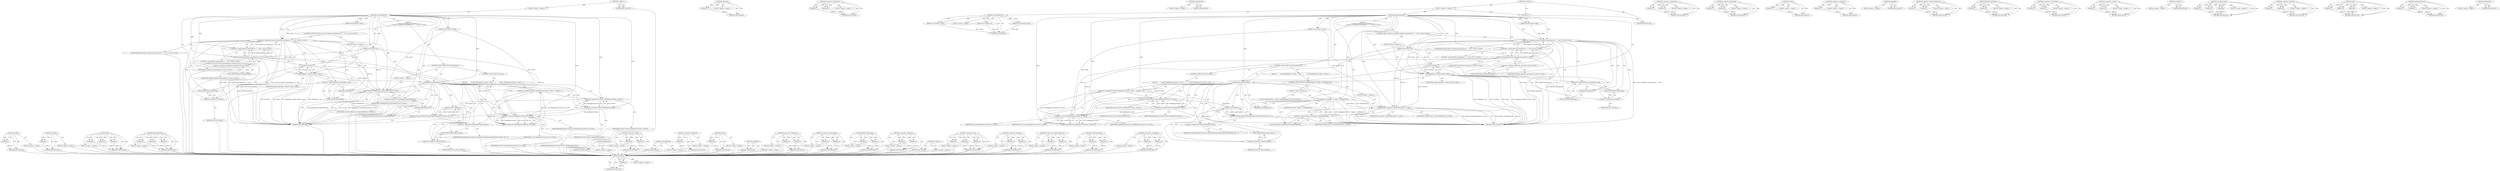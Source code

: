 digraph "blobRegistry" {
vulnerable_169 [label=<(METHOD,leakPtr)>];
vulnerable_170 [label=<(PARAM,p1)>];
vulnerable_171 [label=<(BLOCK,&lt;empty&gt;,&lt;empty&gt;)>];
vulnerable_172 [label=<(METHOD_RETURN,ANY)>];
vulnerable_150 [label=<(METHOD,adoptPtr)>];
vulnerable_151 [label=<(PARAM,p1)>];
vulnerable_152 [label=<(BLOCK,&lt;empty&gt;,&lt;empty&gt;)>];
vulnerable_153 [label=<(METHOD_RETURN,ANY)>];
vulnerable_105 [label=<(METHOD,add)>];
vulnerable_106 [label=<(PARAM,p1)>];
vulnerable_107 [label=<(PARAM,p2)>];
vulnerable_108 [label=<(PARAM,p3)>];
vulnerable_109 [label=<(BLOCK,&lt;empty&gt;,&lt;empty&gt;)>];
vulnerable_110 [label=<(METHOD_RETURN,ANY)>];
vulnerable_126 [label=<(METHOD,registerBlobURL)>];
vulnerable_127 [label=<(PARAM,p1)>];
vulnerable_128 [label=<(PARAM,p2)>];
vulnerable_129 [label=<(PARAM,p3)>];
vulnerable_130 [label=<(BLOCK,&lt;empty&gt;,&lt;empty&gt;)>];
vulnerable_131 [label=<(METHOD_RETURN,ANY)>];
vulnerable_6 [label=<(METHOD,&lt;global&gt;)<SUB>1</SUB>>];
vulnerable_7 [label=<(BLOCK,&lt;empty&gt;,&lt;empty&gt;)<SUB>1</SUB>>];
vulnerable_8 [label=<(METHOD,registerBlobURL)<SUB>1</SUB>>];
vulnerable_9 [label=<(PARAM,SecurityOrigin* origin)<SUB>1</SUB>>];
vulnerable_10 [label=<(PARAM,const KURL&amp; url)<SUB>1</SUB>>];
vulnerable_11 [label=<(PARAM,const KURL&amp; srcURL)<SUB>1</SUB>>];
vulnerable_12 [label="<(BLOCK,{
     if (origin &amp;&amp; BlobURL::getOrigin(url) ==...,{
     if (origin &amp;&amp; BlobURL::getOrigin(url) ==...)<SUB>2</SUB>>"];
vulnerable_13 [label="<(CONTROL_STRUCTURE,IF,if (origin &amp;&amp; BlobURL::getOrigin(url) == &quot;null&quot;))<SUB>3</SUB>>"];
vulnerable_14 [label="<(&lt;operator&gt;.logicalAnd,origin &amp;&amp; BlobURL::getOrigin(url) == &quot;null&quot;)<SUB>3</SUB>>"];
vulnerable_15 [label="<(IDENTIFIER,origin,origin &amp;&amp; BlobURL::getOrigin(url) == &quot;null&quot;)<SUB>3</SUB>>"];
vulnerable_16 [label="<(&lt;operator&gt;.equals,BlobURL::getOrigin(url) == &quot;null&quot;)<SUB>3</SUB>>"];
vulnerable_17 [label="<(BlobURL.getOrigin,BlobURL::getOrigin(url))<SUB>3</SUB>>"];
vulnerable_18 [label="<(&lt;operator&gt;.fieldAccess,BlobURL::getOrigin)<SUB>3</SUB>>"];
vulnerable_19 [label="<(IDENTIFIER,BlobURL,BlobURL::getOrigin(url))<SUB>3</SUB>>"];
vulnerable_20 [label=<(FIELD_IDENTIFIER,getOrigin,getOrigin)<SUB>3</SUB>>];
vulnerable_21 [label="<(IDENTIFIER,url,BlobURL::getOrigin(url))<SUB>3</SUB>>"];
vulnerable_22 [label="<(LITERAL,&quot;null&quot;,BlobURL::getOrigin(url) == &quot;null&quot;)<SUB>3</SUB>>"];
vulnerable_23 [label=<(BLOCK,&lt;empty&gt;,&lt;empty&gt;)<SUB>4</SUB>>];
vulnerable_24 [label=<(add,originMap()-&gt;add(url.string(), origin))<SUB>4</SUB>>];
vulnerable_25 [label=<(&lt;operator&gt;.indirectFieldAccess,originMap()-&gt;add)<SUB>4</SUB>>];
vulnerable_26 [label=<(originMap,originMap())<SUB>4</SUB>>];
vulnerable_27 [label=<(FIELD_IDENTIFIER,add,add)<SUB>4</SUB>>];
vulnerable_28 [label=<(string,url.string())<SUB>4</SUB>>];
vulnerable_29 [label=<(&lt;operator&gt;.fieldAccess,url.string)<SUB>4</SUB>>];
vulnerable_30 [label=<(IDENTIFIER,url,url.string())<SUB>4</SUB>>];
vulnerable_31 [label=<(FIELD_IDENTIFIER,string,string)<SUB>4</SUB>>];
vulnerable_32 [label=<(IDENTIFIER,origin,originMap()-&gt;add(url.string(), origin))<SUB>4</SUB>>];
vulnerable_33 [label=<(CONTROL_STRUCTURE,IF,if (isMainThread()))<SUB>6</SUB>>];
vulnerable_34 [label=<(isMainThread,isMainThread())<SUB>6</SUB>>];
vulnerable_35 [label=<(BLOCK,&lt;empty&gt;,&lt;empty&gt;)<SUB>7</SUB>>];
vulnerable_36 [label=<(registerBlobURL,blobRegistry().registerBlobURL(url, srcURL))<SUB>7</SUB>>];
vulnerable_37 [label=<(&lt;operator&gt;.fieldAccess,blobRegistry().registerBlobURL)<SUB>7</SUB>>];
vulnerable_38 [label=<(blobRegistry,blobRegistry())<SUB>7</SUB>>];
vulnerable_39 [label=<(FIELD_IDENTIFIER,registerBlobURL,registerBlobURL)<SUB>7</SUB>>];
vulnerable_40 [label=<(IDENTIFIER,url,blobRegistry().registerBlobURL(url, srcURL))<SUB>7</SUB>>];
vulnerable_41 [label=<(IDENTIFIER,srcURL,blobRegistry().registerBlobURL(url, srcURL))<SUB>7</SUB>>];
vulnerable_42 [label=<(CONTROL_STRUCTURE,ELSE,else)<SUB>8</SUB>>];
vulnerable_43 [label=<(BLOCK,{
         OwnPtr&lt;BlobRegistryContext&gt; context ...,{
         OwnPtr&lt;BlobRegistryContext&gt; context ...)<SUB>8</SUB>>];
vulnerable_44 [label=<(&lt;operator&gt;.assignment,OwnPtr&lt;BlobRegistryContext&gt; context = adoptPtr(...)<SUB>9</SUB>>];
vulnerable_45 [label=<(&lt;operator&gt;.greaterThan,OwnPtr&lt;BlobRegistryContext&gt; context)<SUB>9</SUB>>];
vulnerable_46 [label=<(&lt;operator&gt;.lessThan,OwnPtr&lt;BlobRegistryContext)<SUB>9</SUB>>];
vulnerable_47 [label=<(IDENTIFIER,OwnPtr,OwnPtr&lt;BlobRegistryContext)<SUB>9</SUB>>];
vulnerable_48 [label=<(IDENTIFIER,BlobRegistryContext,OwnPtr&lt;BlobRegistryContext)<SUB>9</SUB>>];
vulnerable_49 [label=<(IDENTIFIER,context,OwnPtr&lt;BlobRegistryContext&gt; context)<SUB>9</SUB>>];
vulnerable_50 [label=<(adoptPtr,adoptPtr(new BlobRegistryContext(url, srcURL)))<SUB>9</SUB>>];
vulnerable_51 [label=<(&lt;operator&gt;.new,new BlobRegistryContext(url, srcURL))<SUB>9</SUB>>];
vulnerable_52 [label=<(IDENTIFIER,BlobRegistryContext,new BlobRegistryContext(url, srcURL))<SUB>9</SUB>>];
vulnerable_53 [label=<(IDENTIFIER,url,new BlobRegistryContext(url, srcURL))<SUB>9</SUB>>];
vulnerable_54 [label=<(IDENTIFIER,srcURL,new BlobRegistryContext(url, srcURL))<SUB>9</SUB>>];
vulnerable_55 [label=<(callOnMainThread,callOnMainThread(&amp;registerBlobURLFromTask, cont...)<SUB>10</SUB>>];
vulnerable_56 [label=<(&lt;operator&gt;.addressOf,&amp;registerBlobURLFromTask)<SUB>10</SUB>>];
vulnerable_57 [label=<(IDENTIFIER,registerBlobURLFromTask,callOnMainThread(&amp;registerBlobURLFromTask, cont...)<SUB>10</SUB>>];
vulnerable_58 [label=<(leakPtr,context.leakPtr())<SUB>10</SUB>>];
vulnerable_59 [label=<(&lt;operator&gt;.fieldAccess,context.leakPtr)<SUB>10</SUB>>];
vulnerable_60 [label=<(IDENTIFIER,context,context.leakPtr())<SUB>10</SUB>>];
vulnerable_61 [label=<(FIELD_IDENTIFIER,leakPtr,leakPtr)<SUB>10</SUB>>];
vulnerable_62 [label=<(METHOD_RETURN,void)<SUB>1</SUB>>];
vulnerable_64 [label=<(METHOD_RETURN,ANY)<SUB>1</SUB>>];
vulnerable_132 [label=<(METHOD,blobRegistry)>];
vulnerable_133 [label=<(BLOCK,&lt;empty&gt;,&lt;empty&gt;)>];
vulnerable_134 [label=<(METHOD_RETURN,ANY)>];
vulnerable_90 [label=<(METHOD,&lt;operator&gt;.equals)>];
vulnerable_91 [label=<(PARAM,p1)>];
vulnerable_92 [label=<(PARAM,p2)>];
vulnerable_93 [label=<(BLOCK,&lt;empty&gt;,&lt;empty&gt;)>];
vulnerable_94 [label=<(METHOD_RETURN,ANY)>];
vulnerable_123 [label=<(METHOD,isMainThread)>];
vulnerable_124 [label=<(BLOCK,&lt;empty&gt;,&lt;empty&gt;)>];
vulnerable_125 [label=<(METHOD_RETURN,ANY)>];
vulnerable_165 [label=<(METHOD,&lt;operator&gt;.addressOf)>];
vulnerable_166 [label=<(PARAM,p1)>];
vulnerable_167 [label=<(BLOCK,&lt;empty&gt;,&lt;empty&gt;)>];
vulnerable_168 [label=<(METHOD_RETURN,ANY)>];
vulnerable_119 [label=<(METHOD,string)>];
vulnerable_120 [label=<(PARAM,p1)>];
vulnerable_121 [label=<(BLOCK,&lt;empty&gt;,&lt;empty&gt;)>];
vulnerable_122 [label=<(METHOD_RETURN,ANY)>];
vulnerable_116 [label=<(METHOD,originMap)>];
vulnerable_117 [label=<(BLOCK,&lt;empty&gt;,&lt;empty&gt;)>];
vulnerable_118 [label=<(METHOD_RETURN,ANY)>];
vulnerable_100 [label=<(METHOD,&lt;operator&gt;.fieldAccess)>];
vulnerable_101 [label=<(PARAM,p1)>];
vulnerable_102 [label=<(PARAM,p2)>];
vulnerable_103 [label=<(BLOCK,&lt;empty&gt;,&lt;empty&gt;)>];
vulnerable_104 [label=<(METHOD_RETURN,ANY)>];
vulnerable_140 [label=<(METHOD,&lt;operator&gt;.greaterThan)>];
vulnerable_141 [label=<(PARAM,p1)>];
vulnerable_142 [label=<(PARAM,p2)>];
vulnerable_143 [label=<(BLOCK,&lt;empty&gt;,&lt;empty&gt;)>];
vulnerable_144 [label=<(METHOD_RETURN,ANY)>];
vulnerable_95 [label=<(METHOD,BlobURL.getOrigin)>];
vulnerable_96 [label=<(PARAM,p1)>];
vulnerable_97 [label=<(PARAM,p2)>];
vulnerable_98 [label=<(BLOCK,&lt;empty&gt;,&lt;empty&gt;)>];
vulnerable_99 [label=<(METHOD_RETURN,ANY)>];
vulnerable_85 [label=<(METHOD,&lt;operator&gt;.logicalAnd)>];
vulnerable_86 [label=<(PARAM,p1)>];
vulnerable_87 [label=<(PARAM,p2)>];
vulnerable_88 [label=<(BLOCK,&lt;empty&gt;,&lt;empty&gt;)>];
vulnerable_89 [label=<(METHOD_RETURN,ANY)>];
vulnerable_79 [label=<(METHOD,&lt;global&gt;)<SUB>1</SUB>>];
vulnerable_80 [label=<(BLOCK,&lt;empty&gt;,&lt;empty&gt;)>];
vulnerable_81 [label=<(METHOD_RETURN,ANY)>];
vulnerable_154 [label=<(METHOD,&lt;operator&gt;.new)>];
vulnerable_155 [label=<(PARAM,p1)>];
vulnerable_156 [label=<(PARAM,p2)>];
vulnerable_157 [label=<(PARAM,p3)>];
vulnerable_158 [label=<(BLOCK,&lt;empty&gt;,&lt;empty&gt;)>];
vulnerable_159 [label=<(METHOD_RETURN,ANY)>];
vulnerable_145 [label=<(METHOD,&lt;operator&gt;.lessThan)>];
vulnerable_146 [label=<(PARAM,p1)>];
vulnerable_147 [label=<(PARAM,p2)>];
vulnerable_148 [label=<(BLOCK,&lt;empty&gt;,&lt;empty&gt;)>];
vulnerable_149 [label=<(METHOD_RETURN,ANY)>];
vulnerable_111 [label=<(METHOD,&lt;operator&gt;.indirectFieldAccess)>];
vulnerable_112 [label=<(PARAM,p1)>];
vulnerable_113 [label=<(PARAM,p2)>];
vulnerable_114 [label=<(BLOCK,&lt;empty&gt;,&lt;empty&gt;)>];
vulnerable_115 [label=<(METHOD_RETURN,ANY)>];
vulnerable_160 [label=<(METHOD,callOnMainThread)>];
vulnerable_161 [label=<(PARAM,p1)>];
vulnerable_162 [label=<(PARAM,p2)>];
vulnerable_163 [label=<(BLOCK,&lt;empty&gt;,&lt;empty&gt;)>];
vulnerable_164 [label=<(METHOD_RETURN,ANY)>];
vulnerable_135 [label=<(METHOD,&lt;operator&gt;.assignment)>];
vulnerable_136 [label=<(PARAM,p1)>];
vulnerable_137 [label=<(PARAM,p2)>];
vulnerable_138 [label=<(BLOCK,&lt;empty&gt;,&lt;empty&gt;)>];
vulnerable_139 [label=<(METHOD_RETURN,ANY)>];
fixed_180 [label=<(METHOD,leakPtr)>];
fixed_181 [label=<(PARAM,p1)>];
fixed_182 [label=<(BLOCK,&lt;empty&gt;,&lt;empty&gt;)>];
fixed_183 [label=<(METHOD_RETURN,ANY)>];
fixed_161 [label=<(METHOD,adoptPtr)>];
fixed_162 [label=<(PARAM,p1)>];
fixed_163 [label=<(BLOCK,&lt;empty&gt;,&lt;empty&gt;)>];
fixed_164 [label=<(METHOD_RETURN,ANY)>];
fixed_117 [label=<(METHOD,&lt;operator&gt;.fieldAccess)>];
fixed_118 [label=<(PARAM,p1)>];
fixed_119 [label=<(PARAM,p2)>];
fixed_120 [label=<(BLOCK,&lt;empty&gt;,&lt;empty&gt;)>];
fixed_121 [label=<(METHOD_RETURN,ANY)>];
fixed_140 [label=<(METHOD,isMainThread)>];
fixed_141 [label=<(BLOCK,&lt;empty&gt;,&lt;empty&gt;)>];
fixed_142 [label=<(METHOD_RETURN,ANY)>];
fixed_6 [label=<(METHOD,&lt;global&gt;)<SUB>1</SUB>>];
fixed_7 [label=<(BLOCK,&lt;empty&gt;,&lt;empty&gt;)<SUB>1</SUB>>];
fixed_8 [label=<(METHOD,registerBlobURL)<SUB>1</SUB>>];
fixed_9 [label=<(PARAM,SecurityOrigin* origin)<SUB>1</SUB>>];
fixed_10 [label=<(PARAM,const KURL&amp; url)<SUB>1</SUB>>];
fixed_11 [label=<(PARAM,const KURL&amp; srcURL)<SUB>1</SUB>>];
fixed_12 [label=<(BLOCK,&lt;empty&gt;,&lt;empty&gt;)>];
fixed_13 [label=<(METHOD_RETURN,void)<SUB>1</SUB>>];
fixed_15 [label=<(UNKNOWN,),))<SUB>1</SUB>>];
fixed_16 [label=<(METHOD,registerBlobURL)<SUB>2</SUB>>];
fixed_17 [label=<(PARAM,SecurityOrigin* origin)<SUB>2</SUB>>];
fixed_18 [label=<(PARAM,const KURL&amp; url)<SUB>2</SUB>>];
fixed_19 [label=<(PARAM,const KURL&amp; srcURL)<SUB>2</SUB>>];
fixed_20 [label="<(BLOCK,{
     if (origin &amp;&amp; BlobURL::getOrigin(url) ==...,{
     if (origin &amp;&amp; BlobURL::getOrigin(url) ==...)<SUB>3</SUB>>"];
fixed_21 [label="<(CONTROL_STRUCTURE,IF,if (origin &amp;&amp; BlobURL::getOrigin(url) == &quot;null&quot;))<SUB>4</SUB>>"];
fixed_22 [label="<(&lt;operator&gt;.logicalAnd,origin &amp;&amp; BlobURL::getOrigin(url) == &quot;null&quot;)<SUB>4</SUB>>"];
fixed_23 [label="<(IDENTIFIER,origin,origin &amp;&amp; BlobURL::getOrigin(url) == &quot;null&quot;)<SUB>4</SUB>>"];
fixed_24 [label="<(&lt;operator&gt;.equals,BlobURL::getOrigin(url) == &quot;null&quot;)<SUB>4</SUB>>"];
fixed_25 [label="<(BlobURL.getOrigin,BlobURL::getOrigin(url))<SUB>4</SUB>>"];
fixed_26 [label="<(&lt;operator&gt;.fieldAccess,BlobURL::getOrigin)<SUB>4</SUB>>"];
fixed_27 [label="<(IDENTIFIER,BlobURL,BlobURL::getOrigin(url))<SUB>4</SUB>>"];
fixed_28 [label=<(FIELD_IDENTIFIER,getOrigin,getOrigin)<SUB>4</SUB>>];
fixed_29 [label="<(IDENTIFIER,url,BlobURL::getOrigin(url))<SUB>4</SUB>>"];
fixed_30 [label="<(LITERAL,&quot;null&quot;,BlobURL::getOrigin(url) == &quot;null&quot;)<SUB>4</SUB>>"];
fixed_31 [label=<(BLOCK,&lt;empty&gt;,&lt;empty&gt;)<SUB>5</SUB>>];
fixed_32 [label=<(add,originMap()-&gt;add(url.string(), origin))<SUB>5</SUB>>];
fixed_33 [label=<(&lt;operator&gt;.indirectFieldAccess,originMap()-&gt;add)<SUB>5</SUB>>];
fixed_34 [label=<(originMap,originMap())<SUB>5</SUB>>];
fixed_35 [label=<(FIELD_IDENTIFIER,add,add)<SUB>5</SUB>>];
fixed_36 [label=<(string,url.string())<SUB>5</SUB>>];
fixed_37 [label=<(&lt;operator&gt;.fieldAccess,url.string)<SUB>5</SUB>>];
fixed_38 [label=<(IDENTIFIER,url,url.string())<SUB>5</SUB>>];
fixed_39 [label=<(FIELD_IDENTIFIER,string,string)<SUB>5</SUB>>];
fixed_40 [label=<(IDENTIFIER,origin,originMap()-&gt;add(url.string(), origin))<SUB>5</SUB>>];
fixed_41 [label=<(CONTROL_STRUCTURE,IF,if (isMainThread()))<SUB>7</SUB>>];
fixed_42 [label=<(isMainThread,isMainThread())<SUB>7</SUB>>];
fixed_43 [label=<(BLOCK,{
        if (WebBlobRegistry* registry = blobR...,{
        if (WebBlobRegistry* registry = blobR...)<SUB>7</SUB>>];
fixed_44 [label=<(CONTROL_STRUCTURE,IF,if (WebBlobRegistry* registry = blobRegistry()))<SUB>8</SUB>>];
fixed_45 [label=<(BLOCK,&lt;empty&gt;,&lt;empty&gt;)<SUB>8</SUB>>];
fixed_46 [label="<(LOCAL,WebBlobRegistry* registry: WebBlobRegistry*)<SUB>8</SUB>>"];
fixed_47 [label=<(&lt;operator&gt;.assignment,* registry = blobRegistry())<SUB>8</SUB>>];
fixed_48 [label=<(IDENTIFIER,registry,* registry = blobRegistry())<SUB>8</SUB>>];
fixed_49 [label=<(blobRegistry,blobRegistry())<SUB>8</SUB>>];
fixed_50 [label=<(BLOCK,&lt;empty&gt;,&lt;empty&gt;)<SUB>9</SUB>>];
fixed_51 [label=<(registerBlobURL,registry-&gt;registerBlobURL(url, srcURL))<SUB>9</SUB>>];
fixed_52 [label=<(&lt;operator&gt;.indirectFieldAccess,registry-&gt;registerBlobURL)<SUB>9</SUB>>];
fixed_53 [label=<(IDENTIFIER,registry,registry-&gt;registerBlobURL(url, srcURL))<SUB>9</SUB>>];
fixed_54 [label=<(FIELD_IDENTIFIER,registerBlobURL,registerBlobURL)<SUB>9</SUB>>];
fixed_55 [label=<(IDENTIFIER,url,registry-&gt;registerBlobURL(url, srcURL))<SUB>9</SUB>>];
fixed_56 [label=<(IDENTIFIER,srcURL,registry-&gt;registerBlobURL(url, srcURL))<SUB>9</SUB>>];
fixed_57 [label=<(CONTROL_STRUCTURE,ELSE,else)<SUB>10</SUB>>];
fixed_58 [label=<(BLOCK,{
         OwnPtr&lt;BlobRegistryContext&gt; context ...,{
         OwnPtr&lt;BlobRegistryContext&gt; context ...)<SUB>10</SUB>>];
fixed_59 [label=<(&lt;operator&gt;.assignment,OwnPtr&lt;BlobRegistryContext&gt; context = adoptPtr(...)<SUB>11</SUB>>];
fixed_60 [label=<(&lt;operator&gt;.greaterThan,OwnPtr&lt;BlobRegistryContext&gt; context)<SUB>11</SUB>>];
fixed_61 [label=<(&lt;operator&gt;.lessThan,OwnPtr&lt;BlobRegistryContext)<SUB>11</SUB>>];
fixed_62 [label=<(IDENTIFIER,OwnPtr,OwnPtr&lt;BlobRegistryContext)<SUB>11</SUB>>];
fixed_63 [label=<(IDENTIFIER,BlobRegistryContext,OwnPtr&lt;BlobRegistryContext)<SUB>11</SUB>>];
fixed_64 [label=<(IDENTIFIER,context,OwnPtr&lt;BlobRegistryContext&gt; context)<SUB>11</SUB>>];
fixed_65 [label=<(adoptPtr,adoptPtr(new BlobRegistryContext(url, srcURL)))<SUB>11</SUB>>];
fixed_66 [label=<(&lt;operator&gt;.new,new BlobRegistryContext(url, srcURL))<SUB>11</SUB>>];
fixed_67 [label=<(IDENTIFIER,BlobRegistryContext,new BlobRegistryContext(url, srcURL))<SUB>11</SUB>>];
fixed_68 [label=<(IDENTIFIER,url,new BlobRegistryContext(url, srcURL))<SUB>11</SUB>>];
fixed_69 [label=<(IDENTIFIER,srcURL,new BlobRegistryContext(url, srcURL))<SUB>11</SUB>>];
fixed_70 [label=<(callOnMainThread,callOnMainThread(&amp;registerBlobURLFromTask, cont...)<SUB>12</SUB>>];
fixed_71 [label=<(&lt;operator&gt;.addressOf,&amp;registerBlobURLFromTask)<SUB>12</SUB>>];
fixed_72 [label=<(IDENTIFIER,registerBlobURLFromTask,callOnMainThread(&amp;registerBlobURLFromTask, cont...)<SUB>12</SUB>>];
fixed_73 [label=<(leakPtr,context.leakPtr())<SUB>12</SUB>>];
fixed_74 [label=<(&lt;operator&gt;.fieldAccess,context.leakPtr)<SUB>12</SUB>>];
fixed_75 [label=<(IDENTIFIER,context,context.leakPtr())<SUB>12</SUB>>];
fixed_76 [label=<(FIELD_IDENTIFIER,leakPtr,leakPtr)<SUB>12</SUB>>];
fixed_77 [label=<(METHOD_RETURN,void)<SUB>2</SUB>>];
fixed_79 [label=<(METHOD_RETURN,ANY)<SUB>1</SUB>>];
fixed_143 [label=<(METHOD,&lt;operator&gt;.assignment)>];
fixed_144 [label=<(PARAM,p1)>];
fixed_145 [label=<(PARAM,p2)>];
fixed_146 [label=<(BLOCK,&lt;empty&gt;,&lt;empty&gt;)>];
fixed_147 [label=<(METHOD_RETURN,ANY)>];
fixed_102 [label=<(METHOD,&lt;operator&gt;.logicalAnd)>];
fixed_103 [label=<(PARAM,p1)>];
fixed_104 [label=<(PARAM,p2)>];
fixed_105 [label=<(BLOCK,&lt;empty&gt;,&lt;empty&gt;)>];
fixed_106 [label=<(METHOD_RETURN,ANY)>];
fixed_136 [label=<(METHOD,string)>];
fixed_137 [label=<(PARAM,p1)>];
fixed_138 [label=<(BLOCK,&lt;empty&gt;,&lt;empty&gt;)>];
fixed_139 [label=<(METHOD_RETURN,ANY)>];
fixed_176 [label=<(METHOD,&lt;operator&gt;.addressOf)>];
fixed_177 [label=<(PARAM,p1)>];
fixed_178 [label=<(BLOCK,&lt;empty&gt;,&lt;empty&gt;)>];
fixed_179 [label=<(METHOD_RETURN,ANY)>];
fixed_133 [label=<(METHOD,originMap)>];
fixed_134 [label=<(BLOCK,&lt;empty&gt;,&lt;empty&gt;)>];
fixed_135 [label=<(METHOD_RETURN,ANY)>];
fixed_128 [label=<(METHOD,&lt;operator&gt;.indirectFieldAccess)>];
fixed_129 [label=<(PARAM,p1)>];
fixed_130 [label=<(PARAM,p2)>];
fixed_131 [label=<(BLOCK,&lt;empty&gt;,&lt;empty&gt;)>];
fixed_132 [label=<(METHOD_RETURN,ANY)>];
fixed_112 [label=<(METHOD,BlobURL.getOrigin)>];
fixed_113 [label=<(PARAM,p1)>];
fixed_114 [label=<(PARAM,p2)>];
fixed_115 [label=<(BLOCK,&lt;empty&gt;,&lt;empty&gt;)>];
fixed_116 [label=<(METHOD_RETURN,ANY)>];
fixed_151 [label=<(METHOD,&lt;operator&gt;.greaterThan)>];
fixed_152 [label=<(PARAM,p1)>];
fixed_153 [label=<(PARAM,p2)>];
fixed_154 [label=<(BLOCK,&lt;empty&gt;,&lt;empty&gt;)>];
fixed_155 [label=<(METHOD_RETURN,ANY)>];
fixed_107 [label=<(METHOD,&lt;operator&gt;.equals)>];
fixed_108 [label=<(PARAM,p1)>];
fixed_109 [label=<(PARAM,p2)>];
fixed_110 [label=<(BLOCK,&lt;empty&gt;,&lt;empty&gt;)>];
fixed_111 [label=<(METHOD_RETURN,ANY)>];
fixed_96 [label=<(METHOD,&lt;global&gt;)<SUB>1</SUB>>];
fixed_97 [label=<(BLOCK,&lt;empty&gt;,&lt;empty&gt;)>];
fixed_98 [label=<(METHOD_RETURN,ANY)>];
fixed_165 [label=<(METHOD,&lt;operator&gt;.new)>];
fixed_166 [label=<(PARAM,p1)>];
fixed_167 [label=<(PARAM,p2)>];
fixed_168 [label=<(PARAM,p3)>];
fixed_169 [label=<(BLOCK,&lt;empty&gt;,&lt;empty&gt;)>];
fixed_170 [label=<(METHOD_RETURN,ANY)>];
fixed_156 [label=<(METHOD,&lt;operator&gt;.lessThan)>];
fixed_157 [label=<(PARAM,p1)>];
fixed_158 [label=<(PARAM,p2)>];
fixed_159 [label=<(BLOCK,&lt;empty&gt;,&lt;empty&gt;)>];
fixed_160 [label=<(METHOD_RETURN,ANY)>];
fixed_122 [label=<(METHOD,add)>];
fixed_123 [label=<(PARAM,p1)>];
fixed_124 [label=<(PARAM,p2)>];
fixed_125 [label=<(PARAM,p3)>];
fixed_126 [label=<(BLOCK,&lt;empty&gt;,&lt;empty&gt;)>];
fixed_127 [label=<(METHOD_RETURN,ANY)>];
fixed_171 [label=<(METHOD,callOnMainThread)>];
fixed_172 [label=<(PARAM,p1)>];
fixed_173 [label=<(PARAM,p2)>];
fixed_174 [label=<(BLOCK,&lt;empty&gt;,&lt;empty&gt;)>];
fixed_175 [label=<(METHOD_RETURN,ANY)>];
fixed_148 [label=<(METHOD,blobRegistry)>];
fixed_149 [label=<(BLOCK,&lt;empty&gt;,&lt;empty&gt;)>];
fixed_150 [label=<(METHOD_RETURN,ANY)>];
vulnerable_169 -> vulnerable_170  [key=0, label="AST: "];
vulnerable_169 -> vulnerable_170  [key=1, label="DDG: "];
vulnerable_169 -> vulnerable_171  [key=0, label="AST: "];
vulnerable_169 -> vulnerable_172  [key=0, label="AST: "];
vulnerable_169 -> vulnerable_172  [key=1, label="CFG: "];
vulnerable_170 -> vulnerable_172  [key=0, label="DDG: p1"];
vulnerable_171 -> fixed_180  [key=0];
vulnerable_172 -> fixed_180  [key=0];
vulnerable_150 -> vulnerable_151  [key=0, label="AST: "];
vulnerable_150 -> vulnerable_151  [key=1, label="DDG: "];
vulnerable_150 -> vulnerable_152  [key=0, label="AST: "];
vulnerable_150 -> vulnerable_153  [key=0, label="AST: "];
vulnerable_150 -> vulnerable_153  [key=1, label="CFG: "];
vulnerable_151 -> vulnerable_153  [key=0, label="DDG: p1"];
vulnerable_152 -> fixed_180  [key=0];
vulnerable_153 -> fixed_180  [key=0];
vulnerable_105 -> vulnerable_106  [key=0, label="AST: "];
vulnerable_105 -> vulnerable_106  [key=1, label="DDG: "];
vulnerable_105 -> vulnerable_109  [key=0, label="AST: "];
vulnerable_105 -> vulnerable_107  [key=0, label="AST: "];
vulnerable_105 -> vulnerable_107  [key=1, label="DDG: "];
vulnerable_105 -> vulnerable_110  [key=0, label="AST: "];
vulnerable_105 -> vulnerable_110  [key=1, label="CFG: "];
vulnerable_105 -> vulnerable_108  [key=0, label="AST: "];
vulnerable_105 -> vulnerable_108  [key=1, label="DDG: "];
vulnerable_106 -> vulnerable_110  [key=0, label="DDG: p1"];
vulnerable_107 -> vulnerable_110  [key=0, label="DDG: p2"];
vulnerable_108 -> vulnerable_110  [key=0, label="DDG: p3"];
vulnerable_109 -> fixed_180  [key=0];
vulnerable_110 -> fixed_180  [key=0];
vulnerable_126 -> vulnerable_127  [key=0, label="AST: "];
vulnerable_126 -> vulnerable_127  [key=1, label="DDG: "];
vulnerable_126 -> vulnerable_130  [key=0, label="AST: "];
vulnerable_126 -> vulnerable_128  [key=0, label="AST: "];
vulnerable_126 -> vulnerable_128  [key=1, label="DDG: "];
vulnerable_126 -> vulnerable_131  [key=0, label="AST: "];
vulnerable_126 -> vulnerable_131  [key=1, label="CFG: "];
vulnerable_126 -> vulnerable_129  [key=0, label="AST: "];
vulnerable_126 -> vulnerable_129  [key=1, label="DDG: "];
vulnerable_127 -> vulnerable_131  [key=0, label="DDG: p1"];
vulnerable_128 -> vulnerable_131  [key=0, label="DDG: p2"];
vulnerable_129 -> vulnerable_131  [key=0, label="DDG: p3"];
vulnerable_130 -> fixed_180  [key=0];
vulnerable_131 -> fixed_180  [key=0];
vulnerable_6 -> vulnerable_7  [key=0, label="AST: "];
vulnerable_6 -> vulnerable_64  [key=0, label="AST: "];
vulnerable_6 -> vulnerable_64  [key=1, label="CFG: "];
vulnerable_7 -> vulnerable_8  [key=0, label="AST: "];
vulnerable_8 -> vulnerable_9  [key=0, label="AST: "];
vulnerable_8 -> vulnerable_9  [key=1, label="DDG: "];
vulnerable_8 -> vulnerable_10  [key=0, label="AST: "];
vulnerable_8 -> vulnerable_10  [key=1, label="DDG: "];
vulnerable_8 -> vulnerable_11  [key=0, label="AST: "];
vulnerable_8 -> vulnerable_11  [key=1, label="DDG: "];
vulnerable_8 -> vulnerable_12  [key=0, label="AST: "];
vulnerable_8 -> vulnerable_62  [key=0, label="AST: "];
vulnerable_8 -> vulnerable_14  [key=0, label="CFG: "];
vulnerable_8 -> vulnerable_14  [key=1, label="DDG: "];
vulnerable_8 -> vulnerable_20  [key=0, label="CFG: "];
vulnerable_8 -> vulnerable_34  [key=0, label="DDG: "];
vulnerable_8 -> vulnerable_16  [key=0, label="DDG: "];
vulnerable_8 -> vulnerable_24  [key=0, label="DDG: "];
vulnerable_8 -> vulnerable_36  [key=0, label="DDG: "];
vulnerable_8 -> vulnerable_17  [key=0, label="DDG: "];
vulnerable_8 -> vulnerable_55  [key=0, label="DDG: "];
vulnerable_8 -> vulnerable_45  [key=0, label="DDG: "];
vulnerable_8 -> vulnerable_46  [key=0, label="DDG: "];
vulnerable_8 -> vulnerable_51  [key=0, label="DDG: "];
vulnerable_9 -> vulnerable_14  [key=0, label="DDG: origin"];
vulnerable_10 -> vulnerable_36  [key=0, label="DDG: url"];
vulnerable_10 -> vulnerable_17  [key=0, label="DDG: url"];
vulnerable_10 -> vulnerable_28  [key=0, label="DDG: url"];
vulnerable_10 -> vulnerable_51  [key=0, label="DDG: url"];
vulnerable_11 -> vulnerable_36  [key=0, label="DDG: srcURL"];
vulnerable_11 -> vulnerable_51  [key=0, label="DDG: srcURL"];
vulnerable_12 -> vulnerable_13  [key=0, label="AST: "];
vulnerable_12 -> vulnerable_33  [key=0, label="AST: "];
vulnerable_13 -> vulnerable_14  [key=0, label="AST: "];
vulnerable_13 -> vulnerable_23  [key=0, label="AST: "];
vulnerable_14 -> vulnerable_15  [key=0, label="AST: "];
vulnerable_14 -> vulnerable_16  [key=0, label="AST: "];
vulnerable_14 -> vulnerable_26  [key=0, label="CFG: "];
vulnerable_14 -> vulnerable_26  [key=1, label="CDG: "];
vulnerable_14 -> vulnerable_34  [key=0, label="CFG: "];
vulnerable_14 -> vulnerable_62  [key=0, label="DDG: origin"];
vulnerable_14 -> vulnerable_62  [key=1, label="DDG: BlobURL::getOrigin(url) == &quot;null&quot;"];
vulnerable_14 -> vulnerable_62  [key=2, label="DDG: origin &amp;&amp; BlobURL::getOrigin(url) == &quot;null&quot;"];
vulnerable_14 -> vulnerable_24  [key=0, label="DDG: origin"];
vulnerable_14 -> vulnerable_24  [key=1, label="CDG: "];
vulnerable_14 -> vulnerable_28  [key=0, label="CDG: "];
vulnerable_14 -> vulnerable_25  [key=0, label="CDG: "];
vulnerable_14 -> vulnerable_27  [key=0, label="CDG: "];
vulnerable_14 -> vulnerable_29  [key=0, label="CDG: "];
vulnerable_14 -> vulnerable_31  [key=0, label="CDG: "];
vulnerable_15 -> fixed_180  [key=0];
vulnerable_16 -> vulnerable_17  [key=0, label="AST: "];
vulnerable_16 -> vulnerable_22  [key=0, label="AST: "];
vulnerable_16 -> vulnerable_14  [key=0, label="CFG: "];
vulnerable_16 -> vulnerable_14  [key=1, label="DDG: BlobURL::getOrigin(url)"];
vulnerable_16 -> vulnerable_14  [key=2, label="DDG: &quot;null&quot;"];
vulnerable_16 -> vulnerable_62  [key=0, label="DDG: BlobURL::getOrigin(url)"];
vulnerable_17 -> vulnerable_18  [key=0, label="AST: "];
vulnerable_17 -> vulnerable_21  [key=0, label="AST: "];
vulnerable_17 -> vulnerable_16  [key=0, label="CFG: "];
vulnerable_17 -> vulnerable_16  [key=1, label="DDG: BlobURL::getOrigin"];
vulnerable_17 -> vulnerable_16  [key=2, label="DDG: url"];
vulnerable_17 -> vulnerable_62  [key=0, label="DDG: BlobURL::getOrigin"];
vulnerable_17 -> vulnerable_36  [key=0, label="DDG: url"];
vulnerable_17 -> vulnerable_28  [key=0, label="DDG: url"];
vulnerable_17 -> vulnerable_51  [key=0, label="DDG: url"];
vulnerable_18 -> vulnerable_19  [key=0, label="AST: "];
vulnerable_18 -> vulnerable_20  [key=0, label="AST: "];
vulnerable_18 -> vulnerable_17  [key=0, label="CFG: "];
vulnerable_19 -> fixed_180  [key=0];
vulnerable_20 -> vulnerable_18  [key=0, label="CFG: "];
vulnerable_21 -> fixed_180  [key=0];
vulnerable_22 -> fixed_180  [key=0];
vulnerable_23 -> vulnerable_24  [key=0, label="AST: "];
vulnerable_24 -> vulnerable_25  [key=0, label="AST: "];
vulnerable_24 -> vulnerable_28  [key=0, label="AST: "];
vulnerable_24 -> vulnerable_32  [key=0, label="AST: "];
vulnerable_24 -> vulnerable_34  [key=0, label="CFG: "];
vulnerable_24 -> vulnerable_62  [key=0, label="DDG: originMap()-&gt;add"];
vulnerable_24 -> vulnerable_62  [key=1, label="DDG: url.string()"];
vulnerable_24 -> vulnerable_62  [key=2, label="DDG: origin"];
vulnerable_24 -> vulnerable_62  [key=3, label="DDG: originMap()-&gt;add(url.string(), origin)"];
vulnerable_25 -> vulnerable_26  [key=0, label="AST: "];
vulnerable_25 -> vulnerable_27  [key=0, label="AST: "];
vulnerable_25 -> vulnerable_31  [key=0, label="CFG: "];
vulnerable_26 -> vulnerable_27  [key=0, label="CFG: "];
vulnerable_27 -> vulnerable_25  [key=0, label="CFG: "];
vulnerable_28 -> vulnerable_29  [key=0, label="AST: "];
vulnerable_28 -> vulnerable_24  [key=0, label="CFG: "];
vulnerable_28 -> vulnerable_24  [key=1, label="DDG: url.string"];
vulnerable_28 -> vulnerable_36  [key=0, label="DDG: url.string"];
vulnerable_28 -> vulnerable_51  [key=0, label="DDG: url.string"];
vulnerable_29 -> vulnerable_30  [key=0, label="AST: "];
vulnerable_29 -> vulnerable_31  [key=0, label="AST: "];
vulnerable_29 -> vulnerable_28  [key=0, label="CFG: "];
vulnerable_30 -> fixed_180  [key=0];
vulnerable_31 -> vulnerable_29  [key=0, label="CFG: "];
vulnerable_32 -> fixed_180  [key=0];
vulnerable_33 -> vulnerable_34  [key=0, label="AST: "];
vulnerable_33 -> vulnerable_35  [key=0, label="AST: "];
vulnerable_33 -> vulnerable_42  [key=0, label="AST: "];
vulnerable_34 -> vulnerable_38  [key=0, label="CFG: "];
vulnerable_34 -> vulnerable_38  [key=1, label="CDG: "];
vulnerable_34 -> vulnerable_46  [key=0, label="CFG: "];
vulnerable_34 -> vulnerable_46  [key=1, label="CDG: "];
vulnerable_34 -> vulnerable_62  [key=0, label="DDG: isMainThread()"];
vulnerable_34 -> vulnerable_58  [key=0, label="CDG: "];
vulnerable_34 -> vulnerable_61  [key=0, label="CDG: "];
vulnerable_34 -> vulnerable_51  [key=0, label="CDG: "];
vulnerable_34 -> vulnerable_36  [key=0, label="CDG: "];
vulnerable_34 -> vulnerable_37  [key=0, label="CDG: "];
vulnerable_34 -> vulnerable_56  [key=0, label="CDG: "];
vulnerable_34 -> vulnerable_45  [key=0, label="CDG: "];
vulnerable_34 -> vulnerable_50  [key=0, label="CDG: "];
vulnerable_34 -> vulnerable_59  [key=0, label="CDG: "];
vulnerable_34 -> vulnerable_44  [key=0, label="CDG: "];
vulnerable_34 -> vulnerable_55  [key=0, label="CDG: "];
vulnerable_34 -> vulnerable_39  [key=0, label="CDG: "];
vulnerable_35 -> vulnerable_36  [key=0, label="AST: "];
vulnerable_36 -> vulnerable_37  [key=0, label="AST: "];
vulnerable_36 -> vulnerable_40  [key=0, label="AST: "];
vulnerable_36 -> vulnerable_41  [key=0, label="AST: "];
vulnerable_36 -> vulnerable_62  [key=0, label="CFG: "];
vulnerable_36 -> vulnerable_62  [key=1, label="DDG: blobRegistry().registerBlobURL"];
vulnerable_36 -> vulnerable_62  [key=2, label="DDG: url"];
vulnerable_36 -> vulnerable_62  [key=3, label="DDG: srcURL"];
vulnerable_36 -> vulnerable_62  [key=4, label="DDG: blobRegistry().registerBlobURL(url, srcURL)"];
vulnerable_37 -> vulnerable_38  [key=0, label="AST: "];
vulnerable_37 -> vulnerable_39  [key=0, label="AST: "];
vulnerable_37 -> vulnerable_36  [key=0, label="CFG: "];
vulnerable_38 -> vulnerable_39  [key=0, label="CFG: "];
vulnerable_39 -> vulnerable_37  [key=0, label="CFG: "];
vulnerable_40 -> fixed_180  [key=0];
vulnerable_41 -> fixed_180  [key=0];
vulnerable_42 -> vulnerable_43  [key=0, label="AST: "];
vulnerable_43 -> vulnerable_44  [key=0, label="AST: "];
vulnerable_43 -> vulnerable_55  [key=0, label="AST: "];
vulnerable_44 -> vulnerable_45  [key=0, label="AST: "];
vulnerable_44 -> vulnerable_50  [key=0, label="AST: "];
vulnerable_44 -> vulnerable_56  [key=0, label="CFG: "];
vulnerable_45 -> vulnerable_46  [key=0, label="AST: "];
vulnerable_45 -> vulnerable_49  [key=0, label="AST: "];
vulnerable_45 -> vulnerable_51  [key=0, label="CFG: "];
vulnerable_45 -> vulnerable_58  [key=0, label="DDG: context"];
vulnerable_46 -> vulnerable_47  [key=0, label="AST: "];
vulnerable_46 -> vulnerable_48  [key=0, label="AST: "];
vulnerable_46 -> vulnerable_45  [key=0, label="CFG: "];
vulnerable_46 -> vulnerable_45  [key=1, label="DDG: OwnPtr"];
vulnerable_46 -> vulnerable_45  [key=2, label="DDG: BlobRegistryContext"];
vulnerable_46 -> vulnerable_62  [key=0, label="DDG: OwnPtr"];
vulnerable_46 -> vulnerable_51  [key=0, label="DDG: BlobRegistryContext"];
vulnerable_47 -> fixed_180  [key=0];
vulnerable_48 -> fixed_180  [key=0];
vulnerable_49 -> fixed_180  [key=0];
vulnerable_50 -> vulnerable_51  [key=0, label="AST: "];
vulnerable_50 -> vulnerable_44  [key=0, label="CFG: "];
vulnerable_50 -> vulnerable_44  [key=1, label="DDG: new BlobRegistryContext(url, srcURL)"];
vulnerable_51 -> vulnerable_52  [key=0, label="AST: "];
vulnerable_51 -> vulnerable_53  [key=0, label="AST: "];
vulnerable_51 -> vulnerable_54  [key=0, label="AST: "];
vulnerable_51 -> vulnerable_50  [key=0, label="CFG: "];
vulnerable_51 -> vulnerable_50  [key=1, label="DDG: BlobRegistryContext"];
vulnerable_51 -> vulnerable_50  [key=2, label="DDG: url"];
vulnerable_51 -> vulnerable_50  [key=3, label="DDG: srcURL"];
vulnerable_52 -> fixed_180  [key=0];
vulnerable_53 -> fixed_180  [key=0];
vulnerable_54 -> fixed_180  [key=0];
vulnerable_55 -> vulnerable_56  [key=0, label="AST: "];
vulnerable_55 -> vulnerable_58  [key=0, label="AST: "];
vulnerable_55 -> vulnerable_62  [key=0, label="CFG: "];
vulnerable_56 -> vulnerable_57  [key=0, label="AST: "];
vulnerable_56 -> vulnerable_61  [key=0, label="CFG: "];
vulnerable_57 -> fixed_180  [key=0];
vulnerable_58 -> vulnerable_59  [key=0, label="AST: "];
vulnerable_58 -> vulnerable_55  [key=0, label="CFG: "];
vulnerable_58 -> vulnerable_55  [key=1, label="DDG: context.leakPtr"];
vulnerable_59 -> vulnerable_60  [key=0, label="AST: "];
vulnerable_59 -> vulnerable_61  [key=0, label="AST: "];
vulnerable_59 -> vulnerable_58  [key=0, label="CFG: "];
vulnerable_60 -> fixed_180  [key=0];
vulnerable_61 -> vulnerable_59  [key=0, label="CFG: "];
vulnerable_62 -> fixed_180  [key=0];
vulnerable_64 -> fixed_180  [key=0];
vulnerable_132 -> vulnerable_133  [key=0, label="AST: "];
vulnerable_132 -> vulnerable_134  [key=0, label="AST: "];
vulnerable_132 -> vulnerable_134  [key=1, label="CFG: "];
vulnerable_133 -> fixed_180  [key=0];
vulnerable_134 -> fixed_180  [key=0];
vulnerable_90 -> vulnerable_91  [key=0, label="AST: "];
vulnerable_90 -> vulnerable_91  [key=1, label="DDG: "];
vulnerable_90 -> vulnerable_93  [key=0, label="AST: "];
vulnerable_90 -> vulnerable_92  [key=0, label="AST: "];
vulnerable_90 -> vulnerable_92  [key=1, label="DDG: "];
vulnerable_90 -> vulnerable_94  [key=0, label="AST: "];
vulnerable_90 -> vulnerable_94  [key=1, label="CFG: "];
vulnerable_91 -> vulnerable_94  [key=0, label="DDG: p1"];
vulnerable_92 -> vulnerable_94  [key=0, label="DDG: p2"];
vulnerable_93 -> fixed_180  [key=0];
vulnerable_94 -> fixed_180  [key=0];
vulnerable_123 -> vulnerable_124  [key=0, label="AST: "];
vulnerable_123 -> vulnerable_125  [key=0, label="AST: "];
vulnerable_123 -> vulnerable_125  [key=1, label="CFG: "];
vulnerable_124 -> fixed_180  [key=0];
vulnerable_125 -> fixed_180  [key=0];
vulnerable_165 -> vulnerable_166  [key=0, label="AST: "];
vulnerable_165 -> vulnerable_166  [key=1, label="DDG: "];
vulnerable_165 -> vulnerable_167  [key=0, label="AST: "];
vulnerable_165 -> vulnerable_168  [key=0, label="AST: "];
vulnerable_165 -> vulnerable_168  [key=1, label="CFG: "];
vulnerable_166 -> vulnerable_168  [key=0, label="DDG: p1"];
vulnerable_167 -> fixed_180  [key=0];
vulnerable_168 -> fixed_180  [key=0];
vulnerable_119 -> vulnerable_120  [key=0, label="AST: "];
vulnerable_119 -> vulnerable_120  [key=1, label="DDG: "];
vulnerable_119 -> vulnerable_121  [key=0, label="AST: "];
vulnerable_119 -> vulnerable_122  [key=0, label="AST: "];
vulnerable_119 -> vulnerable_122  [key=1, label="CFG: "];
vulnerable_120 -> vulnerable_122  [key=0, label="DDG: p1"];
vulnerable_121 -> fixed_180  [key=0];
vulnerable_122 -> fixed_180  [key=0];
vulnerable_116 -> vulnerable_117  [key=0, label="AST: "];
vulnerable_116 -> vulnerable_118  [key=0, label="AST: "];
vulnerable_116 -> vulnerable_118  [key=1, label="CFG: "];
vulnerable_117 -> fixed_180  [key=0];
vulnerable_118 -> fixed_180  [key=0];
vulnerable_100 -> vulnerable_101  [key=0, label="AST: "];
vulnerable_100 -> vulnerable_101  [key=1, label="DDG: "];
vulnerable_100 -> vulnerable_103  [key=0, label="AST: "];
vulnerable_100 -> vulnerable_102  [key=0, label="AST: "];
vulnerable_100 -> vulnerable_102  [key=1, label="DDG: "];
vulnerable_100 -> vulnerable_104  [key=0, label="AST: "];
vulnerable_100 -> vulnerable_104  [key=1, label="CFG: "];
vulnerable_101 -> vulnerable_104  [key=0, label="DDG: p1"];
vulnerable_102 -> vulnerable_104  [key=0, label="DDG: p2"];
vulnerable_103 -> fixed_180  [key=0];
vulnerable_104 -> fixed_180  [key=0];
vulnerable_140 -> vulnerable_141  [key=0, label="AST: "];
vulnerable_140 -> vulnerable_141  [key=1, label="DDG: "];
vulnerable_140 -> vulnerable_143  [key=0, label="AST: "];
vulnerable_140 -> vulnerable_142  [key=0, label="AST: "];
vulnerable_140 -> vulnerable_142  [key=1, label="DDG: "];
vulnerable_140 -> vulnerable_144  [key=0, label="AST: "];
vulnerable_140 -> vulnerable_144  [key=1, label="CFG: "];
vulnerable_141 -> vulnerable_144  [key=0, label="DDG: p1"];
vulnerable_142 -> vulnerable_144  [key=0, label="DDG: p2"];
vulnerable_143 -> fixed_180  [key=0];
vulnerable_144 -> fixed_180  [key=0];
vulnerable_95 -> vulnerable_96  [key=0, label="AST: "];
vulnerable_95 -> vulnerable_96  [key=1, label="DDG: "];
vulnerable_95 -> vulnerable_98  [key=0, label="AST: "];
vulnerable_95 -> vulnerable_97  [key=0, label="AST: "];
vulnerable_95 -> vulnerable_97  [key=1, label="DDG: "];
vulnerable_95 -> vulnerable_99  [key=0, label="AST: "];
vulnerable_95 -> vulnerable_99  [key=1, label="CFG: "];
vulnerable_96 -> vulnerable_99  [key=0, label="DDG: p1"];
vulnerable_97 -> vulnerable_99  [key=0, label="DDG: p2"];
vulnerable_98 -> fixed_180  [key=0];
vulnerable_99 -> fixed_180  [key=0];
vulnerable_85 -> vulnerable_86  [key=0, label="AST: "];
vulnerable_85 -> vulnerable_86  [key=1, label="DDG: "];
vulnerable_85 -> vulnerable_88  [key=0, label="AST: "];
vulnerable_85 -> vulnerable_87  [key=0, label="AST: "];
vulnerable_85 -> vulnerable_87  [key=1, label="DDG: "];
vulnerable_85 -> vulnerable_89  [key=0, label="AST: "];
vulnerable_85 -> vulnerable_89  [key=1, label="CFG: "];
vulnerable_86 -> vulnerable_89  [key=0, label="DDG: p1"];
vulnerable_87 -> vulnerable_89  [key=0, label="DDG: p2"];
vulnerable_88 -> fixed_180  [key=0];
vulnerable_89 -> fixed_180  [key=0];
vulnerable_79 -> vulnerable_80  [key=0, label="AST: "];
vulnerable_79 -> vulnerable_81  [key=0, label="AST: "];
vulnerable_79 -> vulnerable_81  [key=1, label="CFG: "];
vulnerable_80 -> fixed_180  [key=0];
vulnerable_81 -> fixed_180  [key=0];
vulnerable_154 -> vulnerable_155  [key=0, label="AST: "];
vulnerable_154 -> vulnerable_155  [key=1, label="DDG: "];
vulnerable_154 -> vulnerable_158  [key=0, label="AST: "];
vulnerable_154 -> vulnerable_156  [key=0, label="AST: "];
vulnerable_154 -> vulnerable_156  [key=1, label="DDG: "];
vulnerable_154 -> vulnerable_159  [key=0, label="AST: "];
vulnerable_154 -> vulnerable_159  [key=1, label="CFG: "];
vulnerable_154 -> vulnerable_157  [key=0, label="AST: "];
vulnerable_154 -> vulnerable_157  [key=1, label="DDG: "];
vulnerable_155 -> vulnerable_159  [key=0, label="DDG: p1"];
vulnerable_156 -> vulnerable_159  [key=0, label="DDG: p2"];
vulnerable_157 -> vulnerable_159  [key=0, label="DDG: p3"];
vulnerable_158 -> fixed_180  [key=0];
vulnerable_159 -> fixed_180  [key=0];
vulnerable_145 -> vulnerable_146  [key=0, label="AST: "];
vulnerable_145 -> vulnerable_146  [key=1, label="DDG: "];
vulnerable_145 -> vulnerable_148  [key=0, label="AST: "];
vulnerable_145 -> vulnerable_147  [key=0, label="AST: "];
vulnerable_145 -> vulnerable_147  [key=1, label="DDG: "];
vulnerable_145 -> vulnerable_149  [key=0, label="AST: "];
vulnerable_145 -> vulnerable_149  [key=1, label="CFG: "];
vulnerable_146 -> vulnerable_149  [key=0, label="DDG: p1"];
vulnerable_147 -> vulnerable_149  [key=0, label="DDG: p2"];
vulnerable_148 -> fixed_180  [key=0];
vulnerable_149 -> fixed_180  [key=0];
vulnerable_111 -> vulnerable_112  [key=0, label="AST: "];
vulnerable_111 -> vulnerable_112  [key=1, label="DDG: "];
vulnerable_111 -> vulnerable_114  [key=0, label="AST: "];
vulnerable_111 -> vulnerable_113  [key=0, label="AST: "];
vulnerable_111 -> vulnerable_113  [key=1, label="DDG: "];
vulnerable_111 -> vulnerable_115  [key=0, label="AST: "];
vulnerable_111 -> vulnerable_115  [key=1, label="CFG: "];
vulnerable_112 -> vulnerable_115  [key=0, label="DDG: p1"];
vulnerable_113 -> vulnerable_115  [key=0, label="DDG: p2"];
vulnerable_114 -> fixed_180  [key=0];
vulnerable_115 -> fixed_180  [key=0];
vulnerable_160 -> vulnerable_161  [key=0, label="AST: "];
vulnerable_160 -> vulnerable_161  [key=1, label="DDG: "];
vulnerable_160 -> vulnerable_163  [key=0, label="AST: "];
vulnerable_160 -> vulnerable_162  [key=0, label="AST: "];
vulnerable_160 -> vulnerable_162  [key=1, label="DDG: "];
vulnerable_160 -> vulnerable_164  [key=0, label="AST: "];
vulnerable_160 -> vulnerable_164  [key=1, label="CFG: "];
vulnerable_161 -> vulnerable_164  [key=0, label="DDG: p1"];
vulnerable_162 -> vulnerable_164  [key=0, label="DDG: p2"];
vulnerable_163 -> fixed_180  [key=0];
vulnerable_164 -> fixed_180  [key=0];
vulnerable_135 -> vulnerable_136  [key=0, label="AST: "];
vulnerable_135 -> vulnerable_136  [key=1, label="DDG: "];
vulnerable_135 -> vulnerable_138  [key=0, label="AST: "];
vulnerable_135 -> vulnerable_137  [key=0, label="AST: "];
vulnerable_135 -> vulnerable_137  [key=1, label="DDG: "];
vulnerable_135 -> vulnerable_139  [key=0, label="AST: "];
vulnerable_135 -> vulnerable_139  [key=1, label="CFG: "];
vulnerable_136 -> vulnerable_139  [key=0, label="DDG: p1"];
vulnerable_137 -> vulnerable_139  [key=0, label="DDG: p2"];
vulnerable_138 -> fixed_180  [key=0];
vulnerable_139 -> fixed_180  [key=0];
fixed_180 -> fixed_181  [key=0, label="AST: "];
fixed_180 -> fixed_181  [key=1, label="DDG: "];
fixed_180 -> fixed_182  [key=0, label="AST: "];
fixed_180 -> fixed_183  [key=0, label="AST: "];
fixed_180 -> fixed_183  [key=1, label="CFG: "];
fixed_181 -> fixed_183  [key=0, label="DDG: p1"];
fixed_161 -> fixed_162  [key=0, label="AST: "];
fixed_161 -> fixed_162  [key=1, label="DDG: "];
fixed_161 -> fixed_163  [key=0, label="AST: "];
fixed_161 -> fixed_164  [key=0, label="AST: "];
fixed_161 -> fixed_164  [key=1, label="CFG: "];
fixed_162 -> fixed_164  [key=0, label="DDG: p1"];
fixed_117 -> fixed_118  [key=0, label="AST: "];
fixed_117 -> fixed_118  [key=1, label="DDG: "];
fixed_117 -> fixed_120  [key=0, label="AST: "];
fixed_117 -> fixed_119  [key=0, label="AST: "];
fixed_117 -> fixed_119  [key=1, label="DDG: "];
fixed_117 -> fixed_121  [key=0, label="AST: "];
fixed_117 -> fixed_121  [key=1, label="CFG: "];
fixed_118 -> fixed_121  [key=0, label="DDG: p1"];
fixed_119 -> fixed_121  [key=0, label="DDG: p2"];
fixed_140 -> fixed_141  [key=0, label="AST: "];
fixed_140 -> fixed_142  [key=0, label="AST: "];
fixed_140 -> fixed_142  [key=1, label="CFG: "];
fixed_6 -> fixed_7  [key=0, label="AST: "];
fixed_6 -> fixed_79  [key=0, label="AST: "];
fixed_6 -> fixed_15  [key=0, label="CFG: "];
fixed_7 -> fixed_8  [key=0, label="AST: "];
fixed_7 -> fixed_15  [key=0, label="AST: "];
fixed_7 -> fixed_16  [key=0, label="AST: "];
fixed_8 -> fixed_9  [key=0, label="AST: "];
fixed_8 -> fixed_9  [key=1, label="DDG: "];
fixed_8 -> fixed_10  [key=0, label="AST: "];
fixed_8 -> fixed_10  [key=1, label="DDG: "];
fixed_8 -> fixed_11  [key=0, label="AST: "];
fixed_8 -> fixed_11  [key=1, label="DDG: "];
fixed_8 -> fixed_12  [key=0, label="AST: "];
fixed_8 -> fixed_13  [key=0, label="AST: "];
fixed_8 -> fixed_13  [key=1, label="CFG: "];
fixed_9 -> fixed_13  [key=0, label="DDG: origin"];
fixed_10 -> fixed_13  [key=0, label="DDG: url"];
fixed_11 -> fixed_13  [key=0, label="DDG: srcURL"];
fixed_15 -> fixed_79  [key=0, label="CFG: "];
fixed_16 -> fixed_17  [key=0, label="AST: "];
fixed_16 -> fixed_17  [key=1, label="DDG: "];
fixed_16 -> fixed_18  [key=0, label="AST: "];
fixed_16 -> fixed_18  [key=1, label="DDG: "];
fixed_16 -> fixed_19  [key=0, label="AST: "];
fixed_16 -> fixed_19  [key=1, label="DDG: "];
fixed_16 -> fixed_20  [key=0, label="AST: "];
fixed_16 -> fixed_77  [key=0, label="AST: "];
fixed_16 -> fixed_22  [key=0, label="CFG: "];
fixed_16 -> fixed_22  [key=1, label="DDG: "];
fixed_16 -> fixed_28  [key=0, label="CFG: "];
fixed_16 -> fixed_42  [key=0, label="DDG: "];
fixed_16 -> fixed_24  [key=0, label="DDG: "];
fixed_16 -> fixed_32  [key=0, label="DDG: "];
fixed_16 -> fixed_25  [key=0, label="DDG: "];
fixed_16 -> fixed_47  [key=0, label="DDG: "];
fixed_16 -> fixed_70  [key=0, label="DDG: "];
fixed_16 -> fixed_51  [key=0, label="DDG: "];
fixed_16 -> fixed_60  [key=0, label="DDG: "];
fixed_16 -> fixed_61  [key=0, label="DDG: "];
fixed_16 -> fixed_66  [key=0, label="DDG: "];
fixed_17 -> fixed_22  [key=0, label="DDG: origin"];
fixed_18 -> fixed_25  [key=0, label="DDG: url"];
fixed_18 -> fixed_36  [key=0, label="DDG: url"];
fixed_18 -> fixed_51  [key=0, label="DDG: url"];
fixed_18 -> fixed_66  [key=0, label="DDG: url"];
fixed_19 -> fixed_51  [key=0, label="DDG: srcURL"];
fixed_19 -> fixed_66  [key=0, label="DDG: srcURL"];
fixed_20 -> fixed_21  [key=0, label="AST: "];
fixed_20 -> fixed_41  [key=0, label="AST: "];
fixed_21 -> fixed_22  [key=0, label="AST: "];
fixed_21 -> fixed_31  [key=0, label="AST: "];
fixed_22 -> fixed_23  [key=0, label="AST: "];
fixed_22 -> fixed_24  [key=0, label="AST: "];
fixed_22 -> fixed_34  [key=0, label="CFG: "];
fixed_22 -> fixed_34  [key=1, label="CDG: "];
fixed_22 -> fixed_42  [key=0, label="CFG: "];
fixed_22 -> fixed_77  [key=0, label="DDG: origin"];
fixed_22 -> fixed_77  [key=1, label="DDG: BlobURL::getOrigin(url) == &quot;null&quot;"];
fixed_22 -> fixed_77  [key=2, label="DDG: origin &amp;&amp; BlobURL::getOrigin(url) == &quot;null&quot;"];
fixed_22 -> fixed_32  [key=0, label="DDG: origin"];
fixed_22 -> fixed_32  [key=1, label="CDG: "];
fixed_22 -> fixed_33  [key=0, label="CDG: "];
fixed_22 -> fixed_36  [key=0, label="CDG: "];
fixed_22 -> fixed_37  [key=0, label="CDG: "];
fixed_22 -> fixed_35  [key=0, label="CDG: "];
fixed_22 -> fixed_39  [key=0, label="CDG: "];
fixed_24 -> fixed_25  [key=0, label="AST: "];
fixed_24 -> fixed_30  [key=0, label="AST: "];
fixed_24 -> fixed_22  [key=0, label="CFG: "];
fixed_24 -> fixed_22  [key=1, label="DDG: BlobURL::getOrigin(url)"];
fixed_24 -> fixed_22  [key=2, label="DDG: &quot;null&quot;"];
fixed_24 -> fixed_77  [key=0, label="DDG: BlobURL::getOrigin(url)"];
fixed_25 -> fixed_26  [key=0, label="AST: "];
fixed_25 -> fixed_29  [key=0, label="AST: "];
fixed_25 -> fixed_24  [key=0, label="CFG: "];
fixed_25 -> fixed_24  [key=1, label="DDG: BlobURL::getOrigin"];
fixed_25 -> fixed_24  [key=2, label="DDG: url"];
fixed_25 -> fixed_77  [key=0, label="DDG: BlobURL::getOrigin"];
fixed_25 -> fixed_36  [key=0, label="DDG: url"];
fixed_25 -> fixed_51  [key=0, label="DDG: url"];
fixed_25 -> fixed_66  [key=0, label="DDG: url"];
fixed_26 -> fixed_27  [key=0, label="AST: "];
fixed_26 -> fixed_28  [key=0, label="AST: "];
fixed_26 -> fixed_25  [key=0, label="CFG: "];
fixed_28 -> fixed_26  [key=0, label="CFG: "];
fixed_31 -> fixed_32  [key=0, label="AST: "];
fixed_32 -> fixed_33  [key=0, label="AST: "];
fixed_32 -> fixed_36  [key=0, label="AST: "];
fixed_32 -> fixed_40  [key=0, label="AST: "];
fixed_32 -> fixed_42  [key=0, label="CFG: "];
fixed_32 -> fixed_77  [key=0, label="DDG: originMap()-&gt;add"];
fixed_32 -> fixed_77  [key=1, label="DDG: url.string()"];
fixed_32 -> fixed_77  [key=2, label="DDG: origin"];
fixed_32 -> fixed_77  [key=3, label="DDG: originMap()-&gt;add(url.string(), origin)"];
fixed_33 -> fixed_34  [key=0, label="AST: "];
fixed_33 -> fixed_35  [key=0, label="AST: "];
fixed_33 -> fixed_39  [key=0, label="CFG: "];
fixed_34 -> fixed_35  [key=0, label="CFG: "];
fixed_35 -> fixed_33  [key=0, label="CFG: "];
fixed_36 -> fixed_37  [key=0, label="AST: "];
fixed_36 -> fixed_32  [key=0, label="CFG: "];
fixed_36 -> fixed_32  [key=1, label="DDG: url.string"];
fixed_36 -> fixed_51  [key=0, label="DDG: url.string"];
fixed_36 -> fixed_66  [key=0, label="DDG: url.string"];
fixed_37 -> fixed_38  [key=0, label="AST: "];
fixed_37 -> fixed_39  [key=0, label="AST: "];
fixed_37 -> fixed_36  [key=0, label="CFG: "];
fixed_39 -> fixed_37  [key=0, label="CFG: "];
fixed_41 -> fixed_42  [key=0, label="AST: "];
fixed_41 -> fixed_43  [key=0, label="AST: "];
fixed_41 -> fixed_57  [key=0, label="AST: "];
fixed_42 -> fixed_49  [key=0, label="CFG: "];
fixed_42 -> fixed_49  [key=1, label="CDG: "];
fixed_42 -> fixed_61  [key=0, label="CFG: "];
fixed_42 -> fixed_61  [key=1, label="CDG: "];
fixed_42 -> fixed_77  [key=0, label="DDG: isMainThread()"];
fixed_42 -> fixed_47  [key=0, label="CDG: "];
fixed_42 -> fixed_60  [key=0, label="CDG: "];
fixed_42 -> fixed_73  [key=0, label="CDG: "];
fixed_42 -> fixed_66  [key=0, label="CDG: "];
fixed_42 -> fixed_71  [key=0, label="CDG: "];
fixed_42 -> fixed_70  [key=0, label="CDG: "];
fixed_42 -> fixed_74  [key=0, label="CDG: "];
fixed_42 -> fixed_76  [key=0, label="CDG: "];
fixed_42 -> fixed_65  [key=0, label="CDG: "];
fixed_42 -> fixed_59  [key=0, label="CDG: "];
fixed_43 -> fixed_44  [key=0, label="AST: "];
fixed_44 -> fixed_45  [key=0, label="AST: "];
fixed_44 -> fixed_50  [key=0, label="AST: "];
fixed_45 -> fixed_46  [key=0, label="AST: "];
fixed_45 -> fixed_47  [key=0, label="AST: "];
fixed_47 -> fixed_48  [key=0, label="AST: "];
fixed_47 -> fixed_49  [key=0, label="AST: "];
fixed_47 -> fixed_77  [key=0, label="CFG: "];
fixed_47 -> fixed_77  [key=1, label="DDG: registry"];
fixed_47 -> fixed_77  [key=2, label="DDG: blobRegistry()"];
fixed_47 -> fixed_77  [key=3, label="DDG: * registry = blobRegistry()"];
fixed_47 -> fixed_54  [key=0, label="CFG: "];
fixed_47 -> fixed_54  [key=1, label="CDG: "];
fixed_47 -> fixed_51  [key=0, label="DDG: registry"];
fixed_47 -> fixed_51  [key=1, label="CDG: "];
fixed_47 -> fixed_52  [key=0, label="CDG: "];
fixed_49 -> fixed_47  [key=0, label="CFG: "];
fixed_50 -> fixed_51  [key=0, label="AST: "];
fixed_51 -> fixed_52  [key=0, label="AST: "];
fixed_51 -> fixed_55  [key=0, label="AST: "];
fixed_51 -> fixed_56  [key=0, label="AST: "];
fixed_51 -> fixed_77  [key=0, label="CFG: "];
fixed_51 -> fixed_77  [key=1, label="DDG: registry-&gt;registerBlobURL"];
fixed_51 -> fixed_77  [key=2, label="DDG: url"];
fixed_51 -> fixed_77  [key=3, label="DDG: srcURL"];
fixed_51 -> fixed_77  [key=4, label="DDG: registry-&gt;registerBlobURL(url, srcURL)"];
fixed_52 -> fixed_53  [key=0, label="AST: "];
fixed_52 -> fixed_54  [key=0, label="AST: "];
fixed_52 -> fixed_51  [key=0, label="CFG: "];
fixed_54 -> fixed_52  [key=0, label="CFG: "];
fixed_57 -> fixed_58  [key=0, label="AST: "];
fixed_58 -> fixed_59  [key=0, label="AST: "];
fixed_58 -> fixed_70  [key=0, label="AST: "];
fixed_59 -> fixed_60  [key=0, label="AST: "];
fixed_59 -> fixed_65  [key=0, label="AST: "];
fixed_59 -> fixed_71  [key=0, label="CFG: "];
fixed_60 -> fixed_61  [key=0, label="AST: "];
fixed_60 -> fixed_64  [key=0, label="AST: "];
fixed_60 -> fixed_66  [key=0, label="CFG: "];
fixed_60 -> fixed_73  [key=0, label="DDG: context"];
fixed_61 -> fixed_62  [key=0, label="AST: "];
fixed_61 -> fixed_63  [key=0, label="AST: "];
fixed_61 -> fixed_60  [key=0, label="CFG: "];
fixed_61 -> fixed_60  [key=1, label="DDG: OwnPtr"];
fixed_61 -> fixed_60  [key=2, label="DDG: BlobRegistryContext"];
fixed_61 -> fixed_77  [key=0, label="DDG: OwnPtr"];
fixed_61 -> fixed_66  [key=0, label="DDG: BlobRegistryContext"];
fixed_65 -> fixed_66  [key=0, label="AST: "];
fixed_65 -> fixed_59  [key=0, label="CFG: "];
fixed_65 -> fixed_59  [key=1, label="DDG: new BlobRegistryContext(url, srcURL)"];
fixed_66 -> fixed_67  [key=0, label="AST: "];
fixed_66 -> fixed_68  [key=0, label="AST: "];
fixed_66 -> fixed_69  [key=0, label="AST: "];
fixed_66 -> fixed_65  [key=0, label="CFG: "];
fixed_66 -> fixed_65  [key=1, label="DDG: BlobRegistryContext"];
fixed_66 -> fixed_65  [key=2, label="DDG: url"];
fixed_66 -> fixed_65  [key=3, label="DDG: srcURL"];
fixed_70 -> fixed_71  [key=0, label="AST: "];
fixed_70 -> fixed_73  [key=0, label="AST: "];
fixed_70 -> fixed_77  [key=0, label="CFG: "];
fixed_71 -> fixed_72  [key=0, label="AST: "];
fixed_71 -> fixed_76  [key=0, label="CFG: "];
fixed_73 -> fixed_74  [key=0, label="AST: "];
fixed_73 -> fixed_70  [key=0, label="CFG: "];
fixed_73 -> fixed_70  [key=1, label="DDG: context.leakPtr"];
fixed_74 -> fixed_75  [key=0, label="AST: "];
fixed_74 -> fixed_76  [key=0, label="AST: "];
fixed_74 -> fixed_73  [key=0, label="CFG: "];
fixed_76 -> fixed_74  [key=0, label="CFG: "];
fixed_143 -> fixed_144  [key=0, label="AST: "];
fixed_143 -> fixed_144  [key=1, label="DDG: "];
fixed_143 -> fixed_146  [key=0, label="AST: "];
fixed_143 -> fixed_145  [key=0, label="AST: "];
fixed_143 -> fixed_145  [key=1, label="DDG: "];
fixed_143 -> fixed_147  [key=0, label="AST: "];
fixed_143 -> fixed_147  [key=1, label="CFG: "];
fixed_144 -> fixed_147  [key=0, label="DDG: p1"];
fixed_145 -> fixed_147  [key=0, label="DDG: p2"];
fixed_102 -> fixed_103  [key=0, label="AST: "];
fixed_102 -> fixed_103  [key=1, label="DDG: "];
fixed_102 -> fixed_105  [key=0, label="AST: "];
fixed_102 -> fixed_104  [key=0, label="AST: "];
fixed_102 -> fixed_104  [key=1, label="DDG: "];
fixed_102 -> fixed_106  [key=0, label="AST: "];
fixed_102 -> fixed_106  [key=1, label="CFG: "];
fixed_103 -> fixed_106  [key=0, label="DDG: p1"];
fixed_104 -> fixed_106  [key=0, label="DDG: p2"];
fixed_136 -> fixed_137  [key=0, label="AST: "];
fixed_136 -> fixed_137  [key=1, label="DDG: "];
fixed_136 -> fixed_138  [key=0, label="AST: "];
fixed_136 -> fixed_139  [key=0, label="AST: "];
fixed_136 -> fixed_139  [key=1, label="CFG: "];
fixed_137 -> fixed_139  [key=0, label="DDG: p1"];
fixed_176 -> fixed_177  [key=0, label="AST: "];
fixed_176 -> fixed_177  [key=1, label="DDG: "];
fixed_176 -> fixed_178  [key=0, label="AST: "];
fixed_176 -> fixed_179  [key=0, label="AST: "];
fixed_176 -> fixed_179  [key=1, label="CFG: "];
fixed_177 -> fixed_179  [key=0, label="DDG: p1"];
fixed_133 -> fixed_134  [key=0, label="AST: "];
fixed_133 -> fixed_135  [key=0, label="AST: "];
fixed_133 -> fixed_135  [key=1, label="CFG: "];
fixed_128 -> fixed_129  [key=0, label="AST: "];
fixed_128 -> fixed_129  [key=1, label="DDG: "];
fixed_128 -> fixed_131  [key=0, label="AST: "];
fixed_128 -> fixed_130  [key=0, label="AST: "];
fixed_128 -> fixed_130  [key=1, label="DDG: "];
fixed_128 -> fixed_132  [key=0, label="AST: "];
fixed_128 -> fixed_132  [key=1, label="CFG: "];
fixed_129 -> fixed_132  [key=0, label="DDG: p1"];
fixed_130 -> fixed_132  [key=0, label="DDG: p2"];
fixed_112 -> fixed_113  [key=0, label="AST: "];
fixed_112 -> fixed_113  [key=1, label="DDG: "];
fixed_112 -> fixed_115  [key=0, label="AST: "];
fixed_112 -> fixed_114  [key=0, label="AST: "];
fixed_112 -> fixed_114  [key=1, label="DDG: "];
fixed_112 -> fixed_116  [key=0, label="AST: "];
fixed_112 -> fixed_116  [key=1, label="CFG: "];
fixed_113 -> fixed_116  [key=0, label="DDG: p1"];
fixed_114 -> fixed_116  [key=0, label="DDG: p2"];
fixed_151 -> fixed_152  [key=0, label="AST: "];
fixed_151 -> fixed_152  [key=1, label="DDG: "];
fixed_151 -> fixed_154  [key=0, label="AST: "];
fixed_151 -> fixed_153  [key=0, label="AST: "];
fixed_151 -> fixed_153  [key=1, label="DDG: "];
fixed_151 -> fixed_155  [key=0, label="AST: "];
fixed_151 -> fixed_155  [key=1, label="CFG: "];
fixed_152 -> fixed_155  [key=0, label="DDG: p1"];
fixed_153 -> fixed_155  [key=0, label="DDG: p2"];
fixed_107 -> fixed_108  [key=0, label="AST: "];
fixed_107 -> fixed_108  [key=1, label="DDG: "];
fixed_107 -> fixed_110  [key=0, label="AST: "];
fixed_107 -> fixed_109  [key=0, label="AST: "];
fixed_107 -> fixed_109  [key=1, label="DDG: "];
fixed_107 -> fixed_111  [key=0, label="AST: "];
fixed_107 -> fixed_111  [key=1, label="CFG: "];
fixed_108 -> fixed_111  [key=0, label="DDG: p1"];
fixed_109 -> fixed_111  [key=0, label="DDG: p2"];
fixed_96 -> fixed_97  [key=0, label="AST: "];
fixed_96 -> fixed_98  [key=0, label="AST: "];
fixed_96 -> fixed_98  [key=1, label="CFG: "];
fixed_165 -> fixed_166  [key=0, label="AST: "];
fixed_165 -> fixed_166  [key=1, label="DDG: "];
fixed_165 -> fixed_169  [key=0, label="AST: "];
fixed_165 -> fixed_167  [key=0, label="AST: "];
fixed_165 -> fixed_167  [key=1, label="DDG: "];
fixed_165 -> fixed_170  [key=0, label="AST: "];
fixed_165 -> fixed_170  [key=1, label="CFG: "];
fixed_165 -> fixed_168  [key=0, label="AST: "];
fixed_165 -> fixed_168  [key=1, label="DDG: "];
fixed_166 -> fixed_170  [key=0, label="DDG: p1"];
fixed_167 -> fixed_170  [key=0, label="DDG: p2"];
fixed_168 -> fixed_170  [key=0, label="DDG: p3"];
fixed_156 -> fixed_157  [key=0, label="AST: "];
fixed_156 -> fixed_157  [key=1, label="DDG: "];
fixed_156 -> fixed_159  [key=0, label="AST: "];
fixed_156 -> fixed_158  [key=0, label="AST: "];
fixed_156 -> fixed_158  [key=1, label="DDG: "];
fixed_156 -> fixed_160  [key=0, label="AST: "];
fixed_156 -> fixed_160  [key=1, label="CFG: "];
fixed_157 -> fixed_160  [key=0, label="DDG: p1"];
fixed_158 -> fixed_160  [key=0, label="DDG: p2"];
fixed_122 -> fixed_123  [key=0, label="AST: "];
fixed_122 -> fixed_123  [key=1, label="DDG: "];
fixed_122 -> fixed_126  [key=0, label="AST: "];
fixed_122 -> fixed_124  [key=0, label="AST: "];
fixed_122 -> fixed_124  [key=1, label="DDG: "];
fixed_122 -> fixed_127  [key=0, label="AST: "];
fixed_122 -> fixed_127  [key=1, label="CFG: "];
fixed_122 -> fixed_125  [key=0, label="AST: "];
fixed_122 -> fixed_125  [key=1, label="DDG: "];
fixed_123 -> fixed_127  [key=0, label="DDG: p1"];
fixed_124 -> fixed_127  [key=0, label="DDG: p2"];
fixed_125 -> fixed_127  [key=0, label="DDG: p3"];
fixed_171 -> fixed_172  [key=0, label="AST: "];
fixed_171 -> fixed_172  [key=1, label="DDG: "];
fixed_171 -> fixed_174  [key=0, label="AST: "];
fixed_171 -> fixed_173  [key=0, label="AST: "];
fixed_171 -> fixed_173  [key=1, label="DDG: "];
fixed_171 -> fixed_175  [key=0, label="AST: "];
fixed_171 -> fixed_175  [key=1, label="CFG: "];
fixed_172 -> fixed_175  [key=0, label="DDG: p1"];
fixed_173 -> fixed_175  [key=0, label="DDG: p2"];
fixed_148 -> fixed_149  [key=0, label="AST: "];
fixed_148 -> fixed_150  [key=0, label="AST: "];
fixed_148 -> fixed_150  [key=1, label="CFG: "];
}

